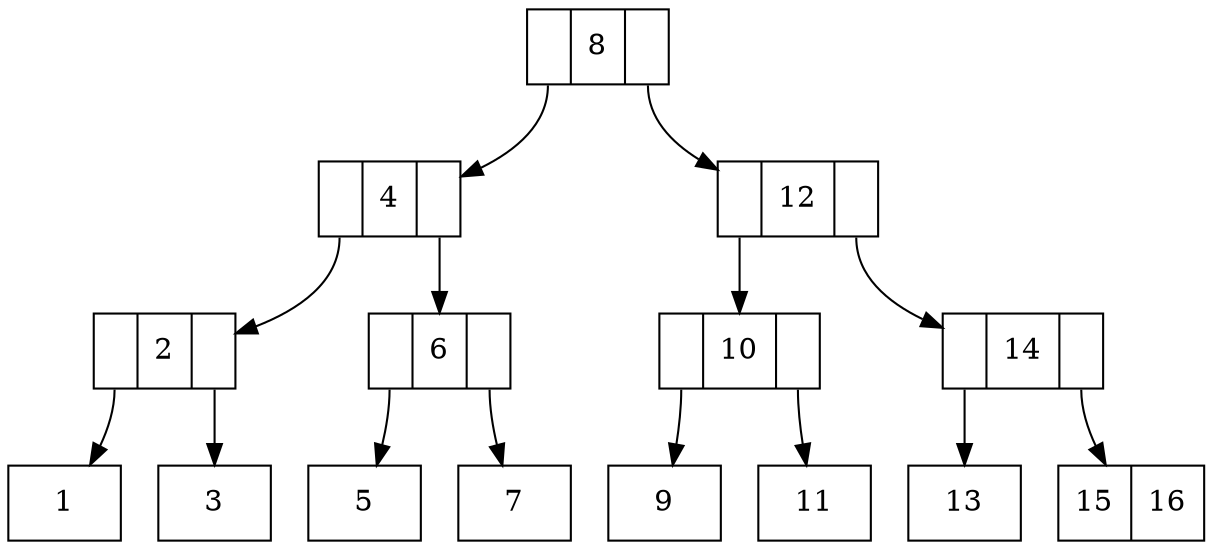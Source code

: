 digraph arbol { 
node[shape=record]R8[label="<C1>|8|<C2>"];
R4[label="<C1>|4|<C2>"];
R2[label="<C1>|2|<C2>"];
R1[label="1"];
R3[label="3"];
R6[label="<C1>|6|<C2>"];
R5[label="5"];
R7[label="7"];
R12[label="<C1>|12|<C2>"];
R10[label="<C1>|10|<C2>"];
R9[label="9"];
R11[label="11"];
R14[label="<C1>|14|<C2>"];
R13[label="13"];
R15[label="15|16"];
R8:C1 -> R4;
R4:C1 -> R2;
R2:C1 -> R1;
R2:C2 -> R3;
R4:C2 -> R6;
R6:C1 -> R5;
R6:C2 -> R7;
R8:C2 -> R12;
R12:C1 -> R10;
R10:C1 -> R9;
R10:C2 -> R11;
R12:C2 -> R14;
R14:C1 -> R13;
R14:C2 -> R15;
}